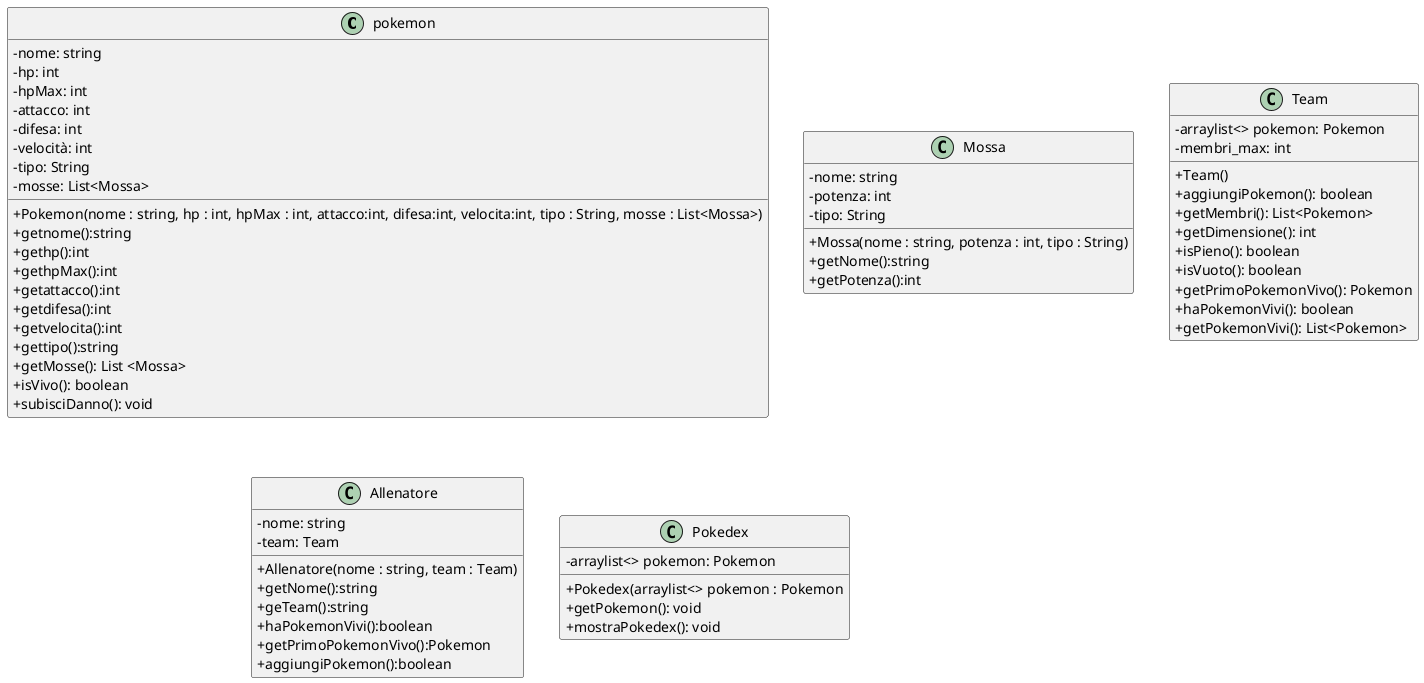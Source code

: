 @startuml
skinparam classAttributeIconSize 0
class pokemon {
 -nome: string
 -hp: int
 -hpMax: int
 -attacco: int
 -difesa: int
 -velocità: int
 -tipo: String
 -mosse: List<Mossa>
 +Pokemon(nome : string, hp : int, hpMax : int, attacco:int, difesa:int, velocita:int, tipo : String, mosse : List<Mossa>)
 +getnome():string
 +gethp():int
 +gethpMax():int
 +getattacco():int
 +getdifesa():int
 +getvelocita():int
 +gettipo():string
 +getMosse(): List <Mossa>
 +isVivo(): boolean
 +subisciDanno(): void
}

class Mossa {
 -nome: string
 -potenza: int
 -tipo: String
 +Mossa(nome : string, potenza : int, tipo : String)
 +getNome():string
 +getPotenza():int
}

class Team {
 -arraylist<> pokemon: Pokemon
 -membri_max: int
 +Team()
 +aggiungiPokemon(): boolean
 +getMembri(): List<Pokemon>
 +getDimensione(): int
 +isPieno(): boolean
 +isVuoto(): boolean
 +getPrimoPokemonVivo(): Pokemon
 +haPokemonVivi(): boolean
 +getPokemonVivi(): List<Pokemon>
}

class Allenatore {
 -nome: string
 -team: Team
 +Allenatore(nome : string, team : Team)
 +getNome():string
 +geTeam():string
 +haPokemonVivi():boolean
 +getPrimoPokemonVivo():Pokemon
 +aggiungiPokemon():boolean
}

class Pokedex {
 -arraylist<> pokemon: Pokemon
 +Pokedex(arraylist<> pokemon : Pokemon
 +getPokemon(): void
 +mostraPokedex(): void
}
@enduml